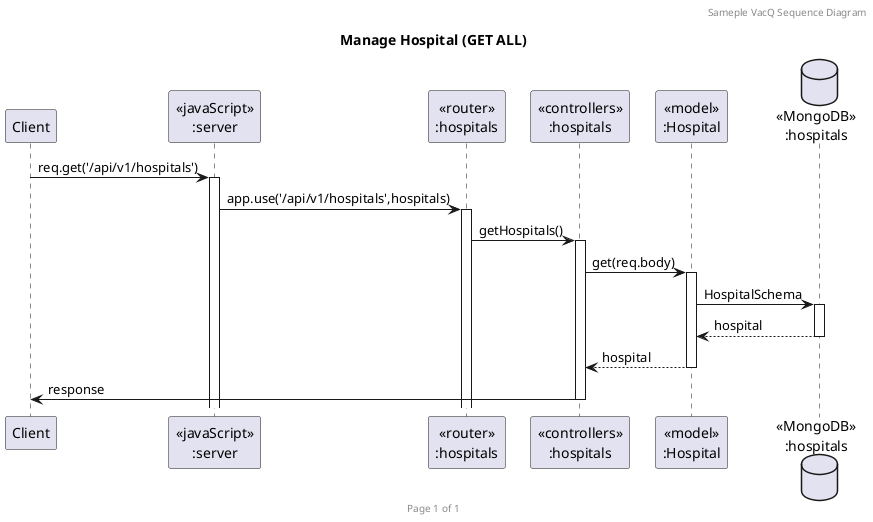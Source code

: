 @startuml Manage Hospital (GET ALL)

header Sameple VacQ Sequence Diagram
footer Page %page% of %lastpage%
title "Manage Hospital (GET ALL)"

participant "Client" as client
participant "<<javaScript>>\n:server" as server
participant "<<router>>\n:hospitals" as routerHospitals
participant "<<controllers>>\n:hospitals" as controllersHospitals
participant "<<model>>\n:Hospital" as modelHospital
database "<<MongoDB>>\n:hospitals" as HospitalsDatabase

client->server ++:req.get('/api/v1/hospitals')
server->routerHospitals ++:app.use('/api/v1/hospitals',hospitals)
routerHospitals -> controllersHospitals ++:getHospitals()
controllersHospitals->modelHospital ++:get(req.body)
modelHospital ->HospitalsDatabase ++: HospitalSchema
HospitalsDatabase --> modelHospital --: hospital
controllersHospitals <-- modelHospital --:hospital
controllersHospitals->client --:response

@enduml

